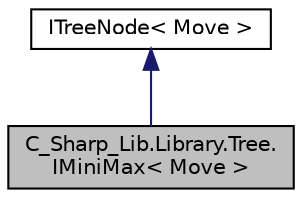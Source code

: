 digraph "C_Sharp_Lib.Library.Tree.IMiniMax&lt; Move &gt;"
{
 // LATEX_PDF_SIZE
  edge [fontname="Helvetica",fontsize="10",labelfontname="Helvetica",labelfontsize="10"];
  node [fontname="Helvetica",fontsize="10",shape=record];
  Node1 [label="C_Sharp_Lib.Library.Tree.\lIMiniMax\< Move \>",height=0.2,width=0.4,color="black", fillcolor="grey75", style="filled", fontcolor="black",tooltip=" "];
  Node2 -> Node1 [dir="back",color="midnightblue",fontsize="10",style="solid",fontname="Helvetica"];
  Node2 [label="ITreeNode\< Move \>",height=0.2,width=0.4,color="black", fillcolor="white", style="filled",URL="$interface_c___sharp___lib_1_1_library_1_1_tree_1_1_i_tree_node.html",tooltip=" "];
}
